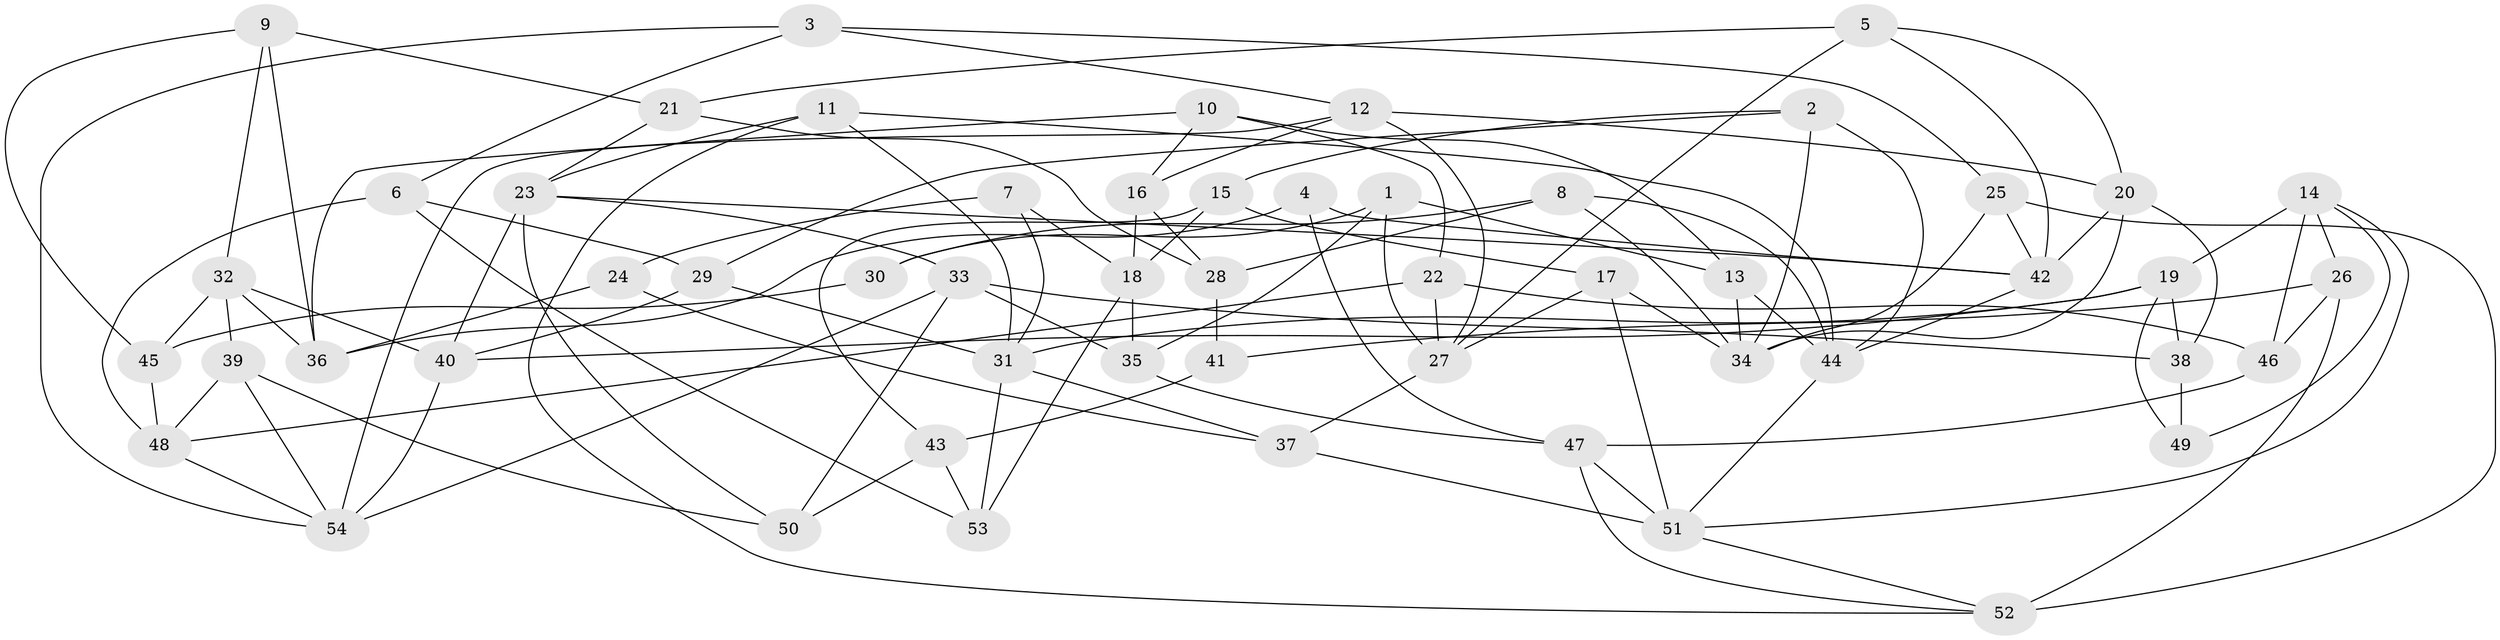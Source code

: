 // original degree distribution, {4: 1.0}
// Generated by graph-tools (version 1.1) at 2025/38/03/04/25 23:38:15]
// undirected, 54 vertices, 119 edges
graph export_dot {
  node [color=gray90,style=filled];
  1;
  2;
  3;
  4;
  5;
  6;
  7;
  8;
  9;
  10;
  11;
  12;
  13;
  14;
  15;
  16;
  17;
  18;
  19;
  20;
  21;
  22;
  23;
  24;
  25;
  26;
  27;
  28;
  29;
  30;
  31;
  32;
  33;
  34;
  35;
  36;
  37;
  38;
  39;
  40;
  41;
  42;
  43;
  44;
  45;
  46;
  47;
  48;
  49;
  50;
  51;
  52;
  53;
  54;
  1 -- 13 [weight=1.0];
  1 -- 27 [weight=1.0];
  1 -- 30 [weight=1.0];
  1 -- 35 [weight=1.0];
  2 -- 15 [weight=1.0];
  2 -- 29 [weight=1.0];
  2 -- 34 [weight=1.0];
  2 -- 44 [weight=1.0];
  3 -- 6 [weight=1.0];
  3 -- 12 [weight=1.0];
  3 -- 25 [weight=1.0];
  3 -- 54 [weight=1.0];
  4 -- 36 [weight=1.0];
  4 -- 42 [weight=1.0];
  4 -- 47 [weight=2.0];
  5 -- 20 [weight=1.0];
  5 -- 21 [weight=1.0];
  5 -- 27 [weight=1.0];
  5 -- 42 [weight=1.0];
  6 -- 29 [weight=1.0];
  6 -- 48 [weight=1.0];
  6 -- 53 [weight=1.0];
  7 -- 18 [weight=2.0];
  7 -- 24 [weight=1.0];
  7 -- 31 [weight=1.0];
  8 -- 28 [weight=1.0];
  8 -- 30 [weight=1.0];
  8 -- 34 [weight=1.0];
  8 -- 44 [weight=1.0];
  9 -- 21 [weight=1.0];
  9 -- 32 [weight=1.0];
  9 -- 36 [weight=1.0];
  9 -- 45 [weight=1.0];
  10 -- 13 [weight=1.0];
  10 -- 16 [weight=1.0];
  10 -- 22 [weight=1.0];
  10 -- 36 [weight=1.0];
  11 -- 23 [weight=1.0];
  11 -- 31 [weight=1.0];
  11 -- 44 [weight=1.0];
  11 -- 52 [weight=1.0];
  12 -- 16 [weight=1.0];
  12 -- 20 [weight=2.0];
  12 -- 27 [weight=1.0];
  12 -- 54 [weight=1.0];
  13 -- 34 [weight=1.0];
  13 -- 44 [weight=1.0];
  14 -- 19 [weight=2.0];
  14 -- 26 [weight=1.0];
  14 -- 46 [weight=1.0];
  14 -- 49 [weight=1.0];
  14 -- 51 [weight=1.0];
  15 -- 17 [weight=1.0];
  15 -- 18 [weight=1.0];
  15 -- 43 [weight=1.0];
  16 -- 18 [weight=1.0];
  16 -- 28 [weight=1.0];
  17 -- 27 [weight=1.0];
  17 -- 34 [weight=1.0];
  17 -- 51 [weight=1.0];
  18 -- 35 [weight=1.0];
  18 -- 53 [weight=1.0];
  19 -- 31 [weight=1.0];
  19 -- 38 [weight=1.0];
  19 -- 40 [weight=1.0];
  19 -- 49 [weight=1.0];
  20 -- 34 [weight=1.0];
  20 -- 38 [weight=1.0];
  20 -- 42 [weight=1.0];
  21 -- 23 [weight=1.0];
  21 -- 28 [weight=1.0];
  22 -- 27 [weight=1.0];
  22 -- 46 [weight=1.0];
  22 -- 48 [weight=1.0];
  23 -- 33 [weight=1.0];
  23 -- 40 [weight=1.0];
  23 -- 42 [weight=1.0];
  23 -- 50 [weight=1.0];
  24 -- 36 [weight=2.0];
  24 -- 37 [weight=1.0];
  25 -- 34 [weight=1.0];
  25 -- 42 [weight=1.0];
  25 -- 52 [weight=1.0];
  26 -- 41 [weight=2.0];
  26 -- 46 [weight=1.0];
  26 -- 52 [weight=2.0];
  27 -- 37 [weight=1.0];
  28 -- 41 [weight=1.0];
  29 -- 31 [weight=1.0];
  29 -- 40 [weight=1.0];
  30 -- 45 [weight=2.0];
  31 -- 37 [weight=1.0];
  31 -- 53 [weight=1.0];
  32 -- 36 [weight=1.0];
  32 -- 39 [weight=1.0];
  32 -- 40 [weight=2.0];
  32 -- 45 [weight=1.0];
  33 -- 35 [weight=1.0];
  33 -- 38 [weight=2.0];
  33 -- 50 [weight=1.0];
  33 -- 54 [weight=1.0];
  35 -- 47 [weight=1.0];
  37 -- 51 [weight=1.0];
  38 -- 49 [weight=2.0];
  39 -- 48 [weight=1.0];
  39 -- 50 [weight=1.0];
  39 -- 54 [weight=1.0];
  40 -- 54 [weight=1.0];
  41 -- 43 [weight=1.0];
  42 -- 44 [weight=1.0];
  43 -- 50 [weight=1.0];
  43 -- 53 [weight=1.0];
  44 -- 51 [weight=1.0];
  45 -- 48 [weight=2.0];
  46 -- 47 [weight=1.0];
  47 -- 51 [weight=1.0];
  47 -- 52 [weight=1.0];
  48 -- 54 [weight=1.0];
  51 -- 52 [weight=1.0];
}
